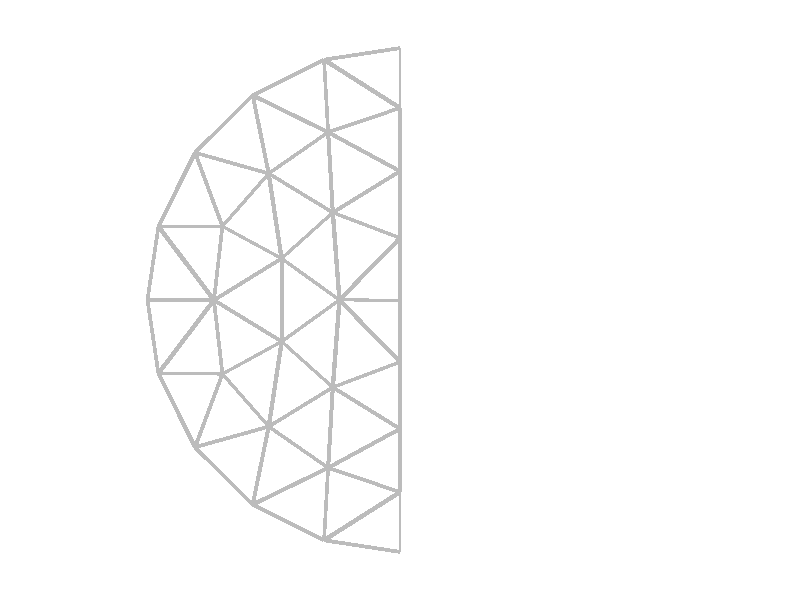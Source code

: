 #include "colors.inc"
background { rgb <1, 1, 1> }
camera {location <0, 0, 10>up <0,1,0> right <-1.33,0,0> angle 18look_at <0, 0, 0> sky <0, 1, 0> }
cylinder { <-0.300754, -0.953702, 0>, <-5.10414e-26, -1, 0>, 0.00760741 texture {  pigment { rgb <0.5, 0.5, 0.5> } } }
cylinder { <-0.300754, -0.953702, 0>, <-4.95032e-26, -0.762616, 0>, 0.00890809 texture {  pigment { rgb <0.5, 0.5, 0.5> } } }
cylinder { <-5.10414e-26, -1, 0>, <-4.95032e-26, -0.762616, 0>, 0.0059346 texture {  pigment { rgb <0.5, 0.5, 0.5> } } }
cylinder { <-0.300754, -0.953702, 0>, <-0.583345, -0.812225, 0>, 0.00790069 texture {  pigment { rgb <0.5, 0.5, 0.5> } } }
cylinder { <-0.300754, -0.953702, 0>, <-0.28453, -0.666083, 0>, 0.0072019 texture {  pigment { rgb <0.5, 0.5, 0.5> } } }
cylinder { <-0.583345, -0.812225, 0>, <-0.28453, -0.666083, 0>, 0.00831594 texture {  pigment { rgb <0.5, 0.5, 0.5> } } }
cylinder { <-0.28453, -0.666083, 0>, <-4.95032e-26, -0.762616, 0>, 0.00751148 texture {  pigment { rgb <0.5, 0.5, 0.5> } } }
cylinder { <-0.28453, -0.666083, 0>, <-5.06632e-26, -0.5115, 0>, 0.00809525 texture {  pigment { rgb <0.5, 0.5, 0.5> } } }
cylinder { <-4.95032e-26, -0.762616, 0>, <-5.06632e-26, -0.5115, 0>, 0.00627789 texture {  pigment { rgb <0.5, 0.5, 0.5> } } }
cylinder { <-0.583345, -0.812225, 0>, <-0.81154, -0.584297, 0>, 0.0080632 texture {  pigment { rgb <0.5, 0.5, 0.5> } } }
cylinder { <-0.583345, -0.812225, 0>, <-0.519768, -0.502586, 0>, 0.00790244 texture {  pigment { rgb <0.5, 0.5, 0.5> } } }
cylinder { <-0.81154, -0.584297, 0>, <-0.519768, -0.502586, 0>, 0.00757493 texture {  pigment { rgb <0.5, 0.5, 0.5> } } }
cylinder { <-0.28453, -0.666083, 0>, <-0.519768, -0.502586, 0>, 0.0071619 texture {  pigment { rgb <0.5, 0.5, 0.5> } } }
cylinder { <-0.28453, -0.666083, 0>, <-0.266029, -0.346623, 0>, 0.0079999 texture {  pigment { rgb <0.5, 0.5, 0.5> } } }
cylinder { <-0.519768, -0.502586, 0>, <-0.266029, -0.346623, 0>, 0.00744599 texture {  pigment { rgb <0.5, 0.5, 0.5> } } }
cylinder { <-0.266029, -0.346623, 0>, <-5.06632e-26, -0.5115, 0>, 0.00782449 texture {  pigment { rgb <0.5, 0.5, 0.5> } } }
cylinder { <-0.81154, -0.584297, 0>, <-0.703053, -0.293548, 0>, 0.00775825 texture {  pigment { rgb <0.5, 0.5, 0.5> } } }
cylinder { <-0.519768, -0.502586, 0>, <-0.703053, -0.293548, 0>, 0.00695028 texture {  pigment { rgb <0.5, 0.5, 0.5> } } }
cylinder { <-0.81154, -0.584297, 0>, <-0.956655, -0.291225, 0>, 0.00817579 texture {  pigment { rgb <0.5, 0.5, 0.5> } } }
cylinder { <-0.956655, -0.291225, 0>, <-0.703053, -0.293548, 0>, 0.00634032 texture {  pigment { rgb <0.5, 0.5, 0.5> } } }
cylinder { <-0.266029, -0.346623, 0>, <0, -0.246069, 0>, 0.00710996 texture {  pigment { rgb <0.5, 0.5, 0.5> } } }
cylinder { <-5.06632e-26, -0.5115, 0>, <0, -0.246069, 0>, 0.00663578 texture {  pigment { rgb <0.5, 0.5, 0.5> } } }
cylinder { <-0.519768, -0.502586, 0>, <-0.468466, -0.16493, 0>, 0.00853829 texture {  pigment { rgb <0.5, 0.5, 0.5> } } }
cylinder { <-0.266029, -0.346623, 0>, <-0.468466, -0.16493, 0>, 0.00680041 texture {  pigment { rgb <0.5, 0.5, 0.5> } } }
cylinder { <-0.703053, -0.293548, 0>, <-0.468466, -0.16493, 0>, 0.0066883 texture {  pigment { rgb <0.5, 0.5, 0.5> } } }
cylinder { <-0.703053, -0.293548, 0>, <-0.736701, -0.000574324, 0>, 0.00737248 texture {  pigment { rgb <0.5, 0.5, 0.5> } } }
cylinder { <-0.468466, -0.16493, 0>, <-0.736701, -0.000574324, 0>, 0.00786459 texture {  pigment { rgb <0.5, 0.5, 0.5> } } }
cylinder { <-0.956655, -0.291225, 0>, <-0.736701, -0.000574324, 0>, 0.0091124 texture {  pigment { rgb <0.5, 0.5, 0.5> } } }
cylinder { <0, -0.246069, 0>, <-0.239852, 0.000120908, 0>, 0.00859282 texture {  pigment { rgb <0.5, 0.5, 0.5> } } }
cylinder { <0, -0.246069, 0>, <7.1562e-27, -0.000208241, 0>, 0.00614652 texture {  pigment { rgb <0.5, 0.5, 0.5> } } }
cylinder { <-0.239852, 0.000120908, 0>, <7.1562e-27, -0.000208241, 0>, 0.00599631 texture {  pigment { rgb <0.5, 0.5, 0.5> } } }
cylinder { <-0.266029, -0.346623, 0>, <-0.239852, 0.000120908, 0>, 0.00869326 texture {  pigment { rgb <0.5, 0.5, 0.5> } } }
cylinder { <-0.468466, -0.16493, 0>, <-0.239852, 0.000120908, 0>, 0.00704921 texture {  pigment { rgb <0.5, 0.5, 0.5> } } }
cylinder { <-0.956655, -0.291225, 0>, <-1, 0.000612041, 0>, 0.00737595 texture {  pigment { rgb <0.5, 0.5, 0.5> } } }
cylinder { <-1, 0.000612041, 0>, <-0.736701, -0.000574324, 0>, 0.00658254 texture {  pigment { rgb <0.5, 0.5, 0.5> } } }
cylinder { <-0.468466, -0.16493, 0>, <-0.468874, 0.164819, 0>, 0.00824374 texture {  pigment { rgb <0.5, 0.5, 0.5> } } }
cylinder { <-0.239852, 0.000120908, 0>, <-0.468874, 0.164819, 0>, 0.00705234 texture {  pigment { rgb <0.5, 0.5, 0.5> } } }
cylinder { <-0.736701, -0.000574324, 0>, <-0.468874, 0.164819, 0>, 0.00786948 texture {  pigment { rgb <0.5, 0.5, 0.5> } } }
cylinder { <-0.239852, 0.000120908, 0>, <5.37384e-26, 0.246166, 0>, 0.00859022 texture {  pigment { rgb <0.5, 0.5, 0.5> } } }
cylinder { <7.1562e-27, -0.000208241, 0>, <5.37384e-26, 0.246166, 0>, 0.00615935 texture {  pigment { rgb <0.5, 0.5, 0.5> } } }
cylinder { <-0.736701, -0.000574324, 0>, <-0.703162, 0.292418, 0>, 0.00737265 texture {  pigment { rgb <0.5, 0.5, 0.5> } } }
cylinder { <-0.703162, 0.292418, 0>, <-0.468874, 0.164819, 0>, 0.00666953 texture {  pigment { rgb <0.5, 0.5, 0.5> } } }
cylinder { <-1, 0.000612041, 0>, <-0.956348, 0.29223, 0>, 0.00737167 texture {  pigment { rgb <0.5, 0.5, 0.5> } } }
cylinder { <-0.736701, -0.000574324, 0>, <-0.956348, 0.29223, 0>, 0.00915079 texture {  pigment { rgb <0.5, 0.5, 0.5> } } }
cylinder { <-0.956348, 0.29223, 0>, <-0.703162, 0.292418, 0>, 0.00632965 texture {  pigment { rgb <0.5, 0.5, 0.5> } } }
cylinder { <-0.239852, 0.000120908, 0>, <-0.266039, 0.347149, 0>, 0.00870038 texture {  pigment { rgb <0.5, 0.5, 0.5> } } }
cylinder { <5.37384e-26, 0.246166, 0>, <-0.266039, 0.347149, 0>, 0.00711401 texture {  pigment { rgb <0.5, 0.5, 0.5> } } }
cylinder { <-0.468874, 0.164819, 0>, <-0.266039, 0.347149, 0>, 0.00681847 texture {  pigment { rgb <0.5, 0.5, 0.5> } } }
cylinder { <-0.703162, 0.292418, 0>, <-0.519933, 0.502149, 0>, 0.00696239 texture {  pigment { rgb <0.5, 0.5, 0.5> } } }
cylinder { <-0.468874, 0.164819, 0>, <-0.519933, 0.502149, 0>, 0.00852931 texture {  pigment { rgb <0.5, 0.5, 0.5> } } }
cylinder { <-0.519933, 0.502149, 0>, <-0.266039, 0.347149, 0>, 0.00743669 texture {  pigment { rgb <0.5, 0.5, 0.5> } } }
cylinder { <5.37384e-26, 0.246166, 0>, <-1.90244e-25, 0.51129, 0>, 0.00662811 texture {  pigment { rgb <0.5, 0.5, 0.5> } } }
cylinder { <-0.266039, 0.347149, 0>, <-1.90244e-25, 0.51129, 0>, 0.00781501 texture {  pigment { rgb <0.5, 0.5, 0.5> } } }
cylinder { <-0.956348, 0.29223, 0>, <-0.811257, 0.58469, 0>, 0.00816181 texture {  pigment { rgb <0.5, 0.5, 0.5> } } }
cylinder { <-0.703162, 0.292418, 0>, <-0.811257, 0.58469, 0>, 0.00779051 texture {  pigment { rgb <0.5, 0.5, 0.5> } } }
cylinder { <-0.811257, 0.58469, 0>, <-0.519933, 0.502149, 0>, 0.00756978 texture {  pigment { rgb <0.5, 0.5, 0.5> } } }
cylinder { <-0.266039, 0.347149, 0>, <-0.284504, 0.665705, 0>, 0.00797726 texture {  pigment { rgb <0.5, 0.5, 0.5> } } }
cylinder { <-1.90244e-25, 0.51129, 0>, <-0.284504, 0.665705, 0>, 0.00809269 texture {  pigment { rgb <0.5, 0.5, 0.5> } } }
cylinder { <-0.519933, 0.502149, 0>, <-0.284504, 0.665705, 0>, 0.00716665 texture {  pigment { rgb <0.5, 0.5, 0.5> } } }
cylinder { <-1.90244e-25, 0.51129, 0>, <1.15161e-25, 0.762435, 0>, 0.00627863 texture {  pigment { rgb <0.5, 0.5, 0.5> } } }
cylinder { <-0.284504, 0.665705, 0>, <1.15161e-25, 0.762435, 0>, 0.00751246 texture {  pigment { rgb <0.5, 0.5, 0.5> } } }
cylinder { <-0.811257, 0.58469, 0>, <-0.583207, 0.812324, 0>, 0.00805544 texture {  pigment { rgb <0.5, 0.5, 0.5> } } }
cylinder { <-0.519933, 0.502149, 0>, <-0.583207, 0.812324, 0>, 0.00791407 texture {  pigment { rgb <0.5, 0.5, 0.5> } } }
cylinder { <-0.583207, 0.812324, 0>, <-0.284504, 0.665705, 0>, 0.00831867 texture {  pigment { rgb <0.5, 0.5, 0.5> } } }
cylinder { <-0.583207, 0.812324, 0>, <-0.300783, 0.953693, 0>, 0.00789573 texture {  pigment { rgb <0.5, 0.5, 0.5> } } }
cylinder { <-0.284504, 0.665705, 0>, <-0.300783, 0.953693, 0>, 0.00721118 texture {  pigment { rgb <0.5, 0.5, 0.5> } } }
cylinder { <1.15161e-25, 0.762435, 0>, <-0.300783, 0.953693, 0>, 0.00891101 texture {  pigment { rgb <0.5, 0.5, 0.5> } } }
cylinder { <1.15161e-25, 0.762435, 0>, <-4.97291e-26, 1, 0>, 0.00593912 texture {  pigment { rgb <0.5, 0.5, 0.5> } } }
cylinder { <-0.300783, 0.953693, 0>, <-4.97291e-26, 1, 0>, 0.00760817 texture {  pigment { rgb <0.5, 0.5, 0.5> } } }
light_source {<10, 10, 10> color White}
light_source {<0, 0, 10> color White}
light_source {<-10, -10, 10> color White}
